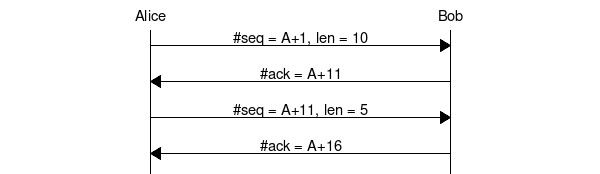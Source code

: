 msc {
 arcgradient = 0;

 A[label="Alice"], B[label="Bob"];

 A => B [label="#seq = A+1, len = 10"];
 B => A [label="#ack = A+11"];
 A => B [label="#seq = A+11, len = 5"];
 B => A [label="#ack = A+16"];
}

